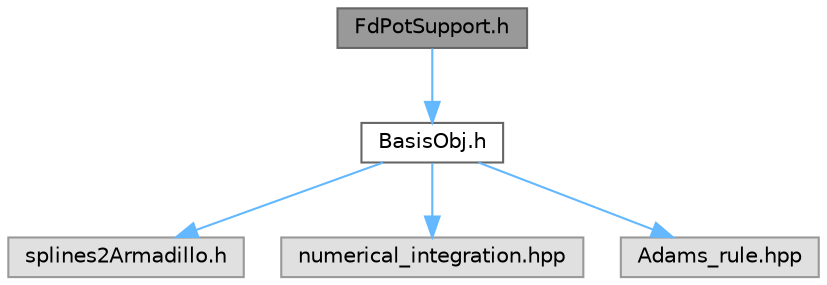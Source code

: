 digraph "FdPotSupport.h"
{
 // LATEX_PDF_SIZE
  bgcolor="transparent";
  edge [fontname=Helvetica,fontsize=10,labelfontname=Helvetica,labelfontsize=10];
  node [fontname=Helvetica,fontsize=10,shape=box,height=0.2,width=0.4];
  Node1 [label="FdPotSupport.h",height=0.2,width=0.4,color="gray40", fillcolor="grey60", style="filled", fontcolor="black",tooltip=" "];
  Node1 -> Node2 [color="steelblue1",style="solid"];
  Node2 [label="BasisObj.h",height=0.2,width=0.4,color="grey40", fillcolor="white", style="filled",URL="$_basis_obj_8h.html",tooltip=" "];
  Node2 -> Node3 [color="steelblue1",style="solid"];
  Node3 [label="splines2Armadillo.h",height=0.2,width=0.4,color="grey60", fillcolor="#E0E0E0", style="filled",tooltip=" "];
  Node2 -> Node4 [color="steelblue1",style="solid"];
  Node4 [label="numerical_integration.hpp",height=0.2,width=0.4,color="grey60", fillcolor="#E0E0E0", style="filled",tooltip=" "];
  Node2 -> Node5 [color="steelblue1",style="solid"];
  Node5 [label="Adams_rule.hpp",height=0.2,width=0.4,color="grey60", fillcolor="#E0E0E0", style="filled",tooltip=" "];
}

